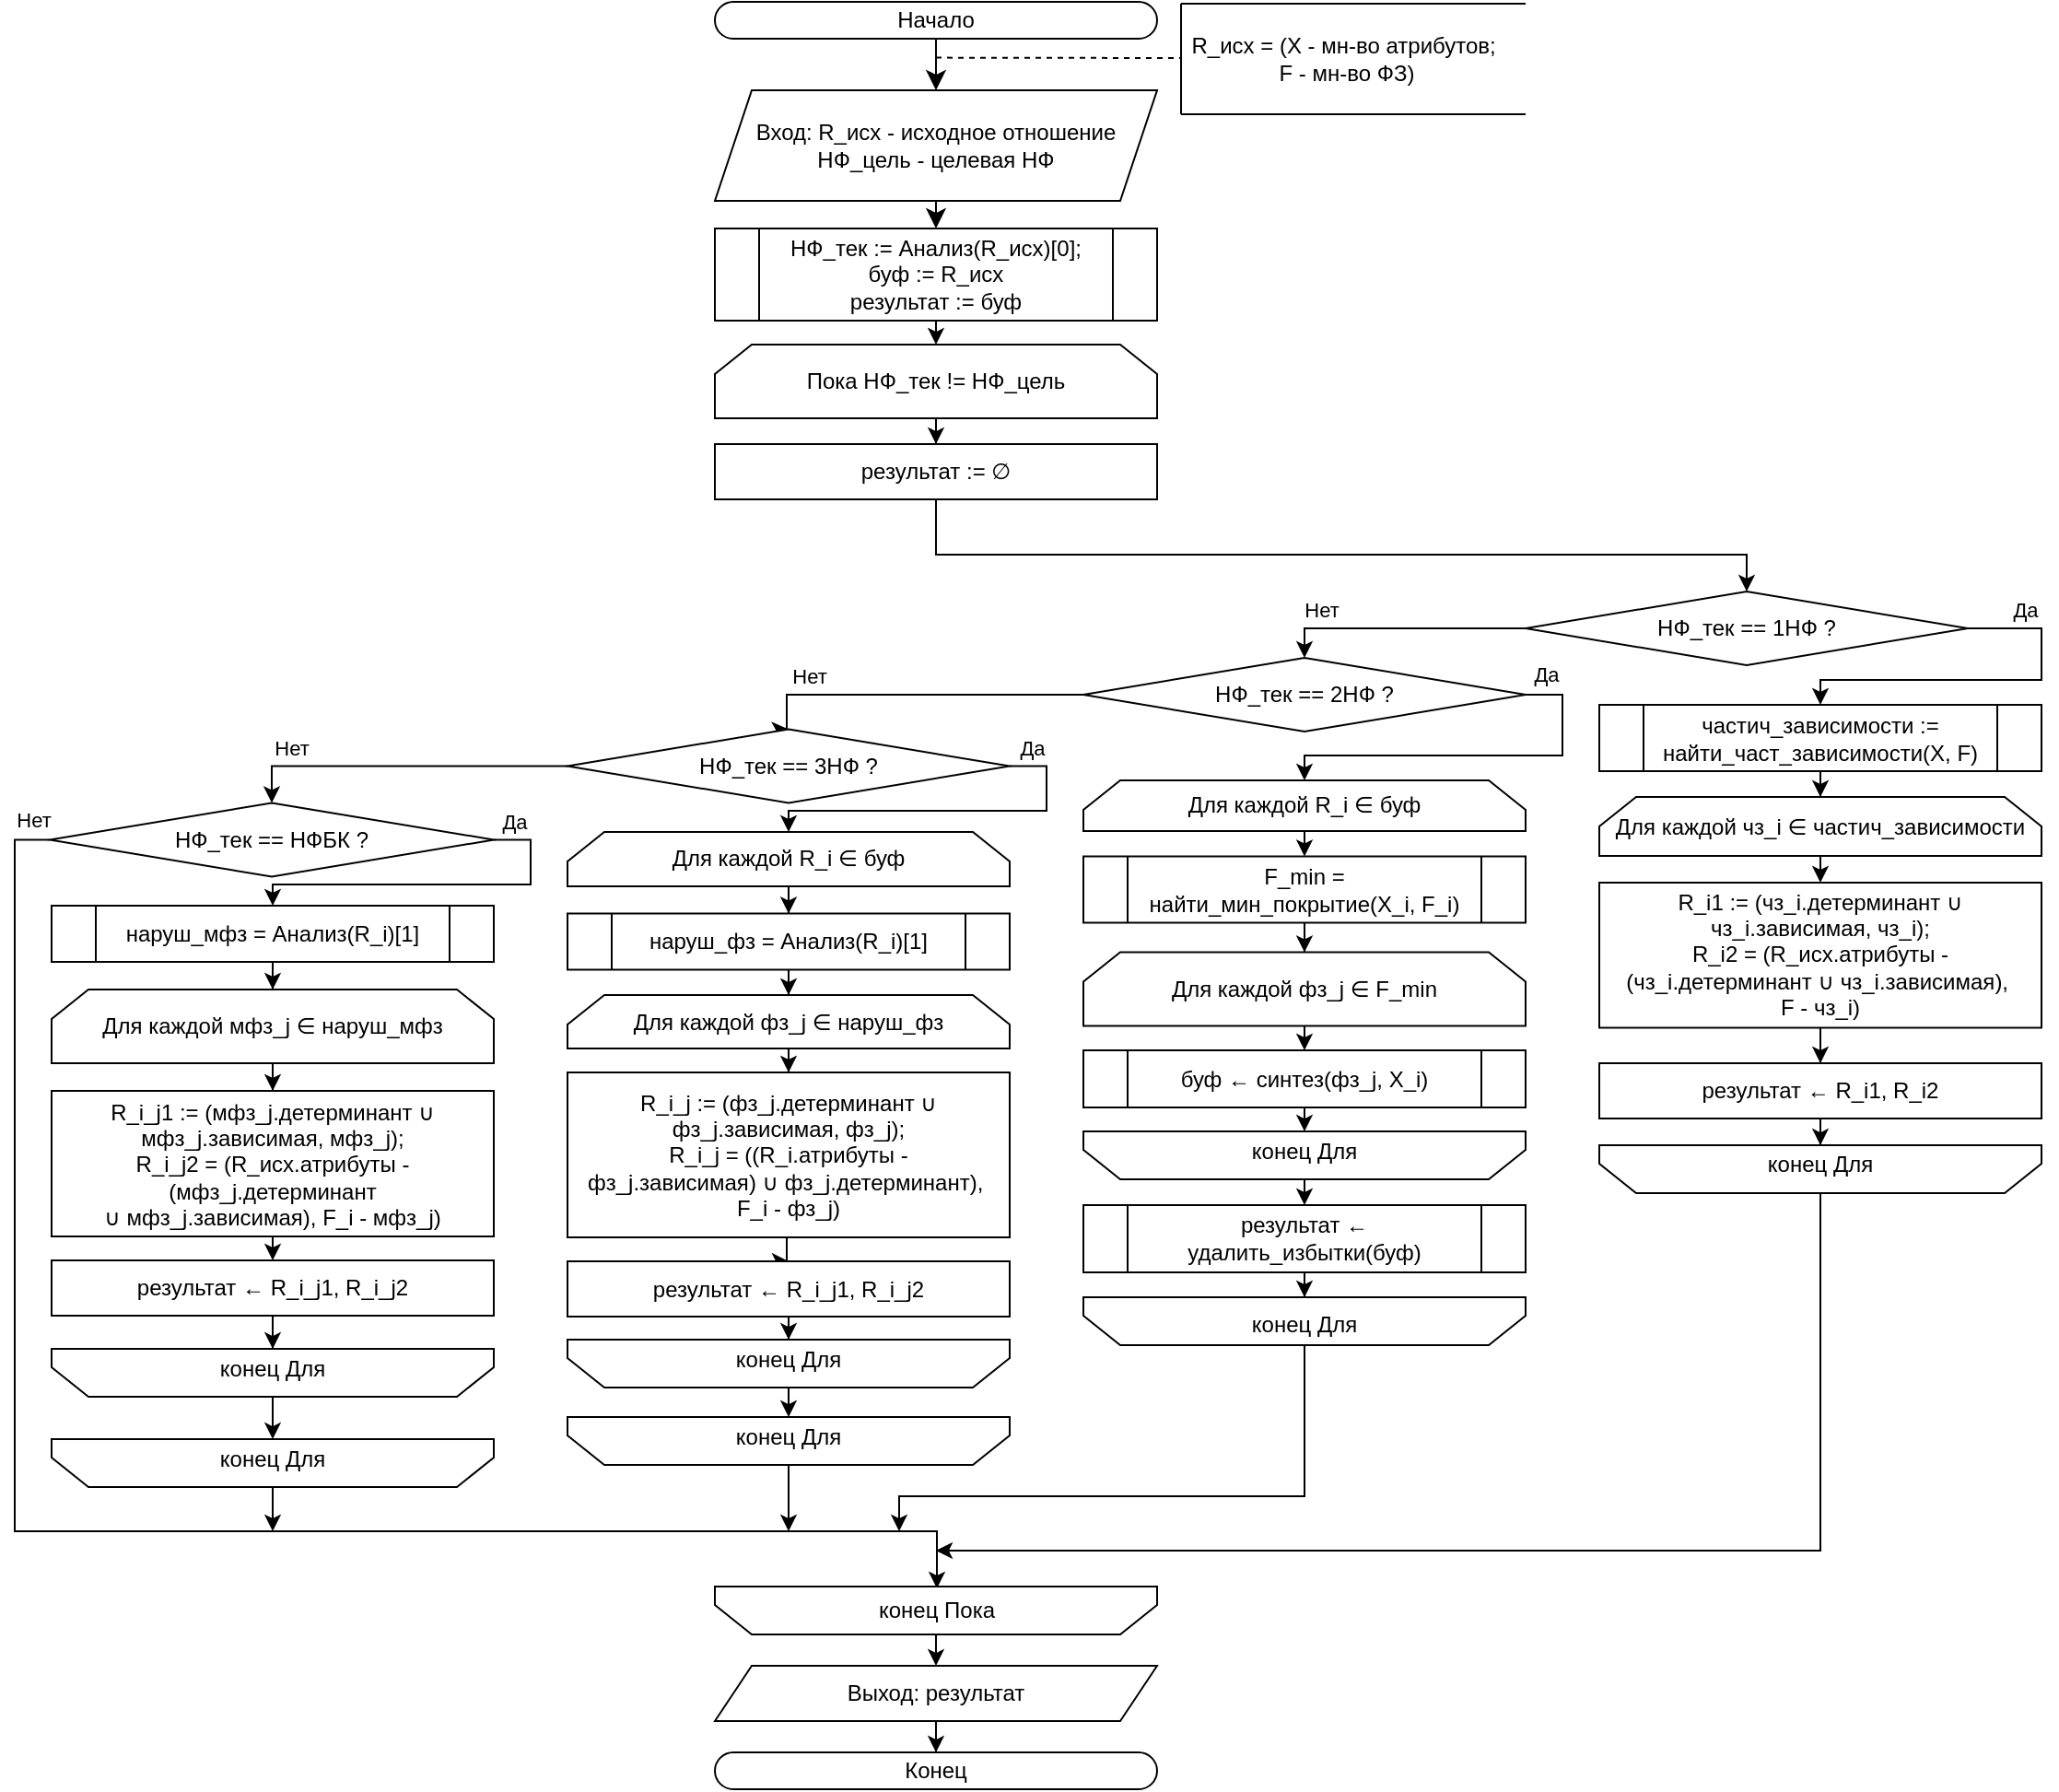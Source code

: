 <mxfile version="27.1.6">
  <diagram name="Страница — 1" id="xGXVruVzidGwG-XF88SP">
    <mxGraphModel dx="1749" dy="1334" grid="1" gridSize="10" guides="1" tooltips="1" connect="1" arrows="1" fold="1" page="1" pageScale="1" pageWidth="827" pageHeight="1169" math="0" shadow="0">
      <root>
        <mxCell id="0" />
        <mxCell id="1" parent="0" />
        <mxCell id="CfZTuR_H0uaaWWNGpMhc-40" style="edgeStyle=none;curved=1;rounded=0;orthogonalLoop=1;jettySize=auto;html=1;entryX=0.5;entryY=0;entryDx=0;entryDy=0;fontSize=12;startSize=8;endSize=8;exitX=0.5;exitY=1;exitDx=0;exitDy=0;" parent="1" source="i2k0hZBqYYZEicYqrPWJ-2" target="CfZTuR_H0uaaWWNGpMhc-43" edge="1">
          <mxGeometry relative="1" as="geometry">
            <mxPoint x="-70" y="436" as="sourcePoint" />
          </mxGeometry>
        </mxCell>
        <mxCell id="CfZTuR_H0uaaWWNGpMhc-42" style="edgeStyle=none;curved=1;rounded=0;orthogonalLoop=1;jettySize=auto;html=1;entryX=0.5;entryY=0;entryDx=0;entryDy=0;fontSize=12;startSize=8;endSize=8;" parent="1" source="CfZTuR_H0uaaWWNGpMhc-43" target="CfZTuR_H0uaaWWNGpMhc-162" edge="1">
          <mxGeometry relative="1" as="geometry">
            <mxPoint x="-70" y="523" as="targetPoint" />
          </mxGeometry>
        </mxCell>
        <mxCell id="CfZTuR_H0uaaWWNGpMhc-43" value="Вход: R_исх - исходное отношение&lt;div&gt;НФ_цель - целевая НФ&lt;/div&gt;" style="shape=parallelogram;perimeter=parallelogramPerimeter;whiteSpace=wrap;html=1;fixedSize=1;" parent="1" vertex="1">
          <mxGeometry x="-200" y="448" width="240" height="60" as="geometry" />
        </mxCell>
        <mxCell id="CfZTuR_H0uaaWWNGpMhc-106" style="edgeStyle=orthogonalEdgeStyle;rounded=0;orthogonalLoop=1;jettySize=auto;html=1;entryX=0.5;entryY=0;entryDx=0;entryDy=0;exitX=0.5;exitY=1;exitDx=0;exitDy=0;" parent="1" source="CfZTuR_H0uaaWWNGpMhc-162" target="CfZTuR_H0uaaWWNGpMhc-105" edge="1">
          <mxGeometry relative="1" as="geometry">
            <mxPoint x="-69.952" y="574.0" as="sourcePoint" />
          </mxGeometry>
        </mxCell>
        <mxCell id="CfZTuR_H0uaaWWNGpMhc-94" style="edgeStyle=orthogonalEdgeStyle;rounded=0;orthogonalLoop=1;jettySize=auto;html=1;entryX=0.5;entryY=0;entryDx=0;entryDy=0;exitX=0.5;exitY=1;exitDx=0;exitDy=0;" parent="1" source="CfZTuR_H0uaaWWNGpMhc-167" target="CfZTuR_H0uaaWWNGpMhc-93" edge="1">
          <mxGeometry relative="1" as="geometry">
            <mxPoint x="-80" y="760" as="sourcePoint" />
            <Array as="points">
              <mxPoint x="-80" y="700" />
              <mxPoint x="360" y="700" />
            </Array>
          </mxGeometry>
        </mxCell>
        <mxCell id="CfZTuR_H0uaaWWNGpMhc-81" value="" style="endArrow=none;dashed=1;html=1;rounded=0;entryX=0;entryY=0.5;entryDx=0;entryDy=0;" parent="1" edge="1" target="CfZTuR_H0uaaWWNGpMhc-90">
          <mxGeometry width="50" height="50" relative="1" as="geometry">
            <mxPoint x="-80" y="430.3" as="sourcePoint" />
            <mxPoint x="-20" y="430" as="targetPoint" />
          </mxGeometry>
        </mxCell>
        <mxCell id="CfZTuR_H0uaaWWNGpMhc-215" style="edgeStyle=orthogonalEdgeStyle;rounded=0;orthogonalLoop=1;jettySize=auto;html=1;entryX=0.5;entryY=0;entryDx=0;entryDy=0;" parent="1" source="CfZTuR_H0uaaWWNGpMhc-91" target="i2k0hZBqYYZEicYqrPWJ-6" edge="1">
          <mxGeometry relative="1" as="geometry">
            <mxPoint x="-80" y="1370" as="targetPoint" />
          </mxGeometry>
        </mxCell>
        <mxCell id="CfZTuR_H0uaaWWNGpMhc-91" value="Выход: результат" style="shape=parallelogram;perimeter=parallelogramPerimeter;whiteSpace=wrap;html=1;fixedSize=1;" parent="1" vertex="1">
          <mxGeometry x="-200" y="1303" width="240" height="30" as="geometry" />
        </mxCell>
        <mxCell id="CfZTuR_H0uaaWWNGpMhc-95" style="edgeStyle=orthogonalEdgeStyle;rounded=0;orthogonalLoop=1;jettySize=auto;html=1;exitX=1;exitY=0.5;exitDx=0;exitDy=0;entryX=0.5;entryY=0;entryDx=0;entryDy=0;" parent="1" source="CfZTuR_H0uaaWWNGpMhc-93" target="CfZTuR_H0uaaWWNGpMhc-96" edge="1">
          <mxGeometry relative="1" as="geometry">
            <mxPoint x="389" y="798" as="targetPoint" />
            <Array as="points">
              <mxPoint x="520" y="740" />
              <mxPoint x="520" y="768" />
              <mxPoint x="400" y="768" />
            </Array>
          </mxGeometry>
        </mxCell>
        <mxCell id="CfZTuR_H0uaaWWNGpMhc-97" style="edgeStyle=orthogonalEdgeStyle;rounded=0;orthogonalLoop=1;jettySize=auto;html=1;entryX=0.5;entryY=0;entryDx=0;entryDy=0;" parent="1" source="CfZTuR_H0uaaWWNGpMhc-93" target="CfZTuR_H0uaaWWNGpMhc-107" edge="1">
          <mxGeometry relative="1" as="geometry">
            <mxPoint x="214" y="838" as="targetPoint" />
            <Array as="points">
              <mxPoint x="120" y="740" />
            </Array>
          </mxGeometry>
        </mxCell>
        <mxCell id="CfZTuR_H0uaaWWNGpMhc-93" value="НФ_тек == 1НФ ?" style="rhombus;whiteSpace=wrap;html=1;" parent="1" vertex="1">
          <mxGeometry x="240" y="720" width="240" height="40" as="geometry" />
        </mxCell>
        <mxCell id="CfZTuR_H0uaaWWNGpMhc-100" style="edgeStyle=orthogonalEdgeStyle;rounded=0;orthogonalLoop=1;jettySize=auto;html=1;entryX=0.5;entryY=0;entryDx=0;entryDy=0;" parent="1" source="CfZTuR_H0uaaWWNGpMhc-96" target="CfZTuR_H0uaaWWNGpMhc-99" edge="1">
          <mxGeometry relative="1" as="geometry" />
        </mxCell>
        <mxCell id="CfZTuR_H0uaaWWNGpMhc-96" value="частич_зависимости := найти_част_зависимости(X, F)" style="shape=process;whiteSpace=wrap;html=1;backgroundOutline=1;" parent="1" vertex="1">
          <mxGeometry x="280" y="781.5" width="240" height="36" as="geometry" />
        </mxCell>
        <mxCell id="CfZTuR_H0uaaWWNGpMhc-102" style="edgeStyle=orthogonalEdgeStyle;rounded=0;orthogonalLoop=1;jettySize=auto;html=1;exitX=0.5;exitY=1;exitDx=0;exitDy=0;entryX=0.5;entryY=0;entryDx=0;entryDy=0;" parent="1" source="CfZTuR_H0uaaWWNGpMhc-99" target="CfZTuR_H0uaaWWNGpMhc-101" edge="1">
          <mxGeometry relative="1" as="geometry" />
        </mxCell>
        <mxCell id="CfZTuR_H0uaaWWNGpMhc-99" value="Для каждой чз_i ∈ частич_зависимости" style="shape=loopLimit;whiteSpace=wrap;html=1;" parent="1" vertex="1">
          <mxGeometry x="280" y="831.5" width="240" height="32" as="geometry" />
        </mxCell>
        <mxCell id="CfZTuR_H0uaaWWNGpMhc-104" style="edgeStyle=orthogonalEdgeStyle;rounded=0;orthogonalLoop=1;jettySize=auto;html=1;entryX=0.5;entryY=0;entryDx=0;entryDy=0;" parent="1" source="CfZTuR_H0uaaWWNGpMhc-101" target="CfZTuR_H0uaaWWNGpMhc-103" edge="1">
          <mxGeometry relative="1" as="geometry" />
        </mxCell>
        <mxCell id="CfZTuR_H0uaaWWNGpMhc-101" value="R_i1 := (чз_i.детерминант ∪ чз_i.зависимая, чз_i);&lt;div&gt;R_i2 = (R_исх.атрибуты - (чз_i&lt;span style=&quot;background-color: transparent; color: light-dark(rgb(0, 0, 0), rgb(255, 255, 255));&quot;&gt;.детерминант ∪&amp;nbsp;&lt;/span&gt;чз_i&lt;span style=&quot;background-color: transparent; color: light-dark(rgb(0, 0, 0), rgb(255, 255, 255));&quot;&gt;.зависимая&lt;/span&gt;&lt;span style=&quot;background-color: transparent; color: light-dark(rgb(0, 0, 0), rgb(255, 255, 255));&quot;&gt;),&amp;nbsp;&lt;/span&gt;&lt;/div&gt;&lt;div&gt;&lt;span style=&quot;background-color: transparent; color: light-dark(rgb(0, 0, 0), rgb(255, 255, 255));&quot;&gt;F -&amp;nbsp;&lt;/span&gt;чз_i&lt;span style=&quot;background-color: transparent; color: light-dark(rgb(0, 0, 0), rgb(255, 255, 255));&quot;&gt;)&lt;/span&gt;&lt;/div&gt;" style="rounded=0;whiteSpace=wrap;html=1;" parent="1" vertex="1">
          <mxGeometry x="280" y="878" width="240" height="78.75" as="geometry" />
        </mxCell>
        <mxCell id="CfZTuR_H0uaaWWNGpMhc-115" style="edgeStyle=orthogonalEdgeStyle;rounded=0;orthogonalLoop=1;jettySize=auto;html=1;entryX=0.5;entryY=0;entryDx=0;entryDy=0;" parent="1" source="CfZTuR_H0uaaWWNGpMhc-103" target="CfZTuR_H0uaaWWNGpMhc-133" edge="1">
          <mxGeometry relative="1" as="geometry">
            <mxPoint x="389.0" y="1016.0" as="targetPoint" />
          </mxGeometry>
        </mxCell>
        <mxCell id="CfZTuR_H0uaaWWNGpMhc-103" value="&lt;div&gt;результат&amp;nbsp;&lt;span style=&quot;background-color: transparent; color: light-dark(rgb(0, 0, 0), rgb(255, 255, 255));&quot;&gt;← R_i1, R_i2&lt;/span&gt;&lt;/div&gt;" style="rounded=0;whiteSpace=wrap;html=1;" parent="1" vertex="1">
          <mxGeometry x="280" y="976" width="240" height="30" as="geometry" />
        </mxCell>
        <mxCell id="CfZTuR_H0uaaWWNGpMhc-168" style="edgeStyle=orthogonalEdgeStyle;rounded=0;orthogonalLoop=1;jettySize=auto;html=1;entryX=0.5;entryY=0;entryDx=0;entryDy=0;" parent="1" source="CfZTuR_H0uaaWWNGpMhc-105" target="CfZTuR_H0uaaWWNGpMhc-167" edge="1">
          <mxGeometry relative="1" as="geometry" />
        </mxCell>
        <mxCell id="CfZTuR_H0uaaWWNGpMhc-105" value="Пока НФ_тек != НФ_цель" style="shape=loopLimit;whiteSpace=wrap;html=1;" parent="1" vertex="1">
          <mxGeometry x="-200" y="586" width="240" height="40" as="geometry" />
        </mxCell>
        <mxCell id="CfZTuR_H0uaaWWNGpMhc-138" style="edgeStyle=orthogonalEdgeStyle;rounded=0;orthogonalLoop=1;jettySize=auto;html=1;entryX=0.5;entryY=0;entryDx=0;entryDy=0;exitX=1;exitY=0.5;exitDx=0;exitDy=0;" parent="1" source="CfZTuR_H0uaaWWNGpMhc-107" target="CfZTuR_H0uaaWWNGpMhc-109" edge="1">
          <mxGeometry relative="1" as="geometry">
            <Array as="points">
              <mxPoint x="260" y="776" />
              <mxPoint x="260" y="809" />
              <mxPoint x="120" y="809" />
            </Array>
          </mxGeometry>
        </mxCell>
        <mxCell id="CfZTuR_H0uaaWWNGpMhc-139" style="edgeStyle=orthogonalEdgeStyle;rounded=0;orthogonalLoop=1;jettySize=auto;html=1;exitX=0;exitY=0.5;exitDx=0;exitDy=0;entryX=0.5;entryY=0;entryDx=0;entryDy=0;" parent="1" source="CfZTuR_H0uaaWWNGpMhc-107" target="CfZTuR_H0uaaWWNGpMhc-140" edge="1">
          <mxGeometry relative="1" as="geometry">
            <mxPoint x="-164" y="776.0" as="targetPoint" />
            <mxPoint x="-29" y="776.0" as="sourcePoint" />
            <Array as="points">
              <mxPoint x="-161" y="776" />
            </Array>
          </mxGeometry>
        </mxCell>
        <mxCell id="CfZTuR_H0uaaWWNGpMhc-220" value="Нет" style="edgeLabel;html=1;align=center;verticalAlign=middle;resizable=0;points=[];" parent="CfZTuR_H0uaaWWNGpMhc-139" vertex="1" connectable="0">
          <mxGeometry x="0.035" y="-3" relative="1" as="geometry">
            <mxPoint x="-56" y="-7" as="offset" />
          </mxGeometry>
        </mxCell>
        <mxCell id="CfZTuR_H0uaaWWNGpMhc-107" value="НФ_тек == 2НФ ?" style="rhombus;whiteSpace=wrap;html=1;" parent="1" vertex="1">
          <mxGeometry y="756" width="240" height="40" as="geometry" />
        </mxCell>
        <mxCell id="CfZTuR_H0uaaWWNGpMhc-118" style="edgeStyle=orthogonalEdgeStyle;rounded=0;orthogonalLoop=1;jettySize=auto;html=1;entryX=0.5;entryY=0;entryDx=0;entryDy=0;" parent="1" source="CfZTuR_H0uaaWWNGpMhc-108" target="CfZTuR_H0uaaWWNGpMhc-117" edge="1">
          <mxGeometry relative="1" as="geometry" />
        </mxCell>
        <mxCell id="CfZTuR_H0uaaWWNGpMhc-108" value="F_min = найти_мин_покрытие(X_i, F_i)" style="shape=process;whiteSpace=wrap;html=1;backgroundOutline=1;" parent="1" vertex="1">
          <mxGeometry y="863.75" width="240" height="36" as="geometry" />
        </mxCell>
        <mxCell id="CfZTuR_H0uaaWWNGpMhc-116" style="edgeStyle=orthogonalEdgeStyle;rounded=0;orthogonalLoop=1;jettySize=auto;html=1;entryX=0.5;entryY=0;entryDx=0;entryDy=0;exitX=0.5;exitY=1;exitDx=0;exitDy=0;" parent="1" source="CfZTuR_H0uaaWWNGpMhc-109" target="CfZTuR_H0uaaWWNGpMhc-108" edge="1">
          <mxGeometry relative="1" as="geometry">
            <mxPoint x="119.89" y="850" as="sourcePoint" />
            <mxPoint x="119.89" y="867.75" as="targetPoint" />
          </mxGeometry>
        </mxCell>
        <mxCell id="CfZTuR_H0uaaWWNGpMhc-109" value="Для каждой R_i ∈ буф" style="shape=loopLimit;whiteSpace=wrap;html=1;" parent="1" vertex="1">
          <mxGeometry y="822.5" width="240" height="27.5" as="geometry" />
        </mxCell>
        <mxCell id="CfZTuR_H0uaaWWNGpMhc-121" style="edgeStyle=orthogonalEdgeStyle;rounded=0;orthogonalLoop=1;jettySize=auto;html=1;entryX=0.5;entryY=0;entryDx=0;entryDy=0;exitX=0.5;exitY=1;exitDx=0;exitDy=0;" parent="1" source="CfZTuR_H0uaaWWNGpMhc-117" target="CfZTuR_H0uaaWWNGpMhc-120" edge="1">
          <mxGeometry relative="1" as="geometry">
            <mxPoint x="120" y="960" as="sourcePoint" />
          </mxGeometry>
        </mxCell>
        <mxCell id="CfZTuR_H0uaaWWNGpMhc-117" value="Для каждой фз_j ∈ F_min" style="shape=loopLimit;whiteSpace=wrap;html=1;" parent="1" vertex="1">
          <mxGeometry y="915.75" width="240" height="40" as="geometry" />
        </mxCell>
        <mxCell id="CfZTuR_H0uaaWWNGpMhc-127" style="edgeStyle=orthogonalEdgeStyle;rounded=0;orthogonalLoop=1;jettySize=auto;html=1;entryX=0.5;entryY=0;entryDx=0;entryDy=0;exitX=0.5;exitY=1;exitDx=0;exitDy=0;" parent="1" source="CfZTuR_H0uaaWWNGpMhc-120" target="CfZTuR_H0uaaWWNGpMhc-125" edge="1">
          <mxGeometry relative="1" as="geometry" />
        </mxCell>
        <mxCell id="CfZTuR_H0uaaWWNGpMhc-120" value="буф ← синтез(фз_j, X_i)" style="shape=process;whiteSpace=wrap;html=1;backgroundOutline=1;" parent="1" vertex="1">
          <mxGeometry y="969" width="240" height="31" as="geometry" />
        </mxCell>
        <mxCell id="CfZTuR_H0uaaWWNGpMhc-123" value="" style="group" parent="1" vertex="1" connectable="0">
          <mxGeometry y="1013" width="240" height="26" as="geometry" />
        </mxCell>
        <mxCell id="CfZTuR_H0uaaWWNGpMhc-124" value="" style="shape=loopLimit;whiteSpace=wrap;html=1;rotation=-180;" parent="CfZTuR_H0uaaWWNGpMhc-123" vertex="1">
          <mxGeometry width="240.0" height="26" as="geometry" />
        </mxCell>
        <mxCell id="CfZTuR_H0uaaWWNGpMhc-125" value="&lt;font style=&quot;font-size: 12px;&quot;&gt;конец Для&lt;/font&gt;" style="text;strokeColor=none;fillColor=none;html=1;align=center;verticalAlign=middle;whiteSpace=wrap;rounded=0;fontSize=16;" parent="CfZTuR_H0uaaWWNGpMhc-123" vertex="1">
          <mxGeometry x="36.774" y="0.003" width="166.452" height="17.333" as="geometry" />
        </mxCell>
        <mxCell id="CfZTuR_H0uaaWWNGpMhc-137" style="edgeStyle=orthogonalEdgeStyle;rounded=0;orthogonalLoop=1;jettySize=auto;html=1;entryX=0.5;entryY=1;entryDx=0;entryDy=0;" parent="1" source="CfZTuR_H0uaaWWNGpMhc-128" target="CfZTuR_H0uaaWWNGpMhc-135" edge="1">
          <mxGeometry relative="1" as="geometry" />
        </mxCell>
        <mxCell id="CfZTuR_H0uaaWWNGpMhc-128" value="результат ← удалить_избытки(буф)" style="shape=process;whiteSpace=wrap;html=1;backgroundOutline=1;" parent="1" vertex="1">
          <mxGeometry y="1053" width="240" height="36.5" as="geometry" />
        </mxCell>
        <mxCell id="CfZTuR_H0uaaWWNGpMhc-130" style="edgeStyle=orthogonalEdgeStyle;rounded=0;orthogonalLoop=1;jettySize=auto;html=1;entryX=0.5;entryY=0;entryDx=0;entryDy=0;exitX=0.5;exitY=0;exitDx=0;exitDy=0;" parent="1" source="CfZTuR_H0uaaWWNGpMhc-124" target="CfZTuR_H0uaaWWNGpMhc-128" edge="1">
          <mxGeometry relative="1" as="geometry">
            <mxPoint x="120" y="1040" as="sourcePoint" />
          </mxGeometry>
        </mxCell>
        <mxCell id="CfZTuR_H0uaaWWNGpMhc-131" value="" style="group" parent="1" vertex="1" connectable="0">
          <mxGeometry x="280" y="1020.5" width="240" height="26" as="geometry" />
        </mxCell>
        <mxCell id="CfZTuR_H0uaaWWNGpMhc-214" style="edgeStyle=orthogonalEdgeStyle;rounded=0;orthogonalLoop=1;jettySize=auto;html=1;" parent="CfZTuR_H0uaaWWNGpMhc-131" source="CfZTuR_H0uaaWWNGpMhc-132" edge="1">
          <mxGeometry relative="1" as="geometry">
            <mxPoint x="-360" y="219.5" as="targetPoint" />
            <Array as="points">
              <mxPoint x="120" y="220" />
              <mxPoint x="-360" y="220" />
            </Array>
          </mxGeometry>
        </mxCell>
        <mxCell id="CfZTuR_H0uaaWWNGpMhc-132" value="" style="shape=loopLimit;whiteSpace=wrap;html=1;rotation=-180;" parent="CfZTuR_H0uaaWWNGpMhc-131" vertex="1">
          <mxGeometry width="240.0" height="26" as="geometry" />
        </mxCell>
        <mxCell id="CfZTuR_H0uaaWWNGpMhc-133" value="&lt;font style=&quot;font-size: 12px;&quot;&gt;конец Для&lt;/font&gt;" style="text;strokeColor=none;fillColor=none;html=1;align=center;verticalAlign=middle;whiteSpace=wrap;rounded=0;fontSize=16;" parent="CfZTuR_H0uaaWWNGpMhc-131" vertex="1">
          <mxGeometry x="36.774" y="0.003" width="166.452" height="17.333" as="geometry" />
        </mxCell>
        <mxCell id="CfZTuR_H0uaaWWNGpMhc-134" value="" style="group" parent="1" vertex="1" connectable="0">
          <mxGeometry y="1103" width="240" height="26" as="geometry" />
        </mxCell>
        <mxCell id="CfZTuR_H0uaaWWNGpMhc-213" style="edgeStyle=orthogonalEdgeStyle;rounded=0;orthogonalLoop=1;jettySize=auto;html=1;exitX=0.5;exitY=0;exitDx=0;exitDy=0;" parent="CfZTuR_H0uaaWWNGpMhc-134" source="CfZTuR_H0uaaWWNGpMhc-135" edge="1">
          <mxGeometry relative="1" as="geometry">
            <mxPoint x="-100" y="127" as="targetPoint" />
            <Array as="points">
              <mxPoint x="120" y="108" />
              <mxPoint x="-100" y="108" />
            </Array>
          </mxGeometry>
        </mxCell>
        <mxCell id="CfZTuR_H0uaaWWNGpMhc-135" value="" style="shape=loopLimit;whiteSpace=wrap;html=1;rotation=-180;" parent="CfZTuR_H0uaaWWNGpMhc-134" vertex="1">
          <mxGeometry width="240.0" height="26" as="geometry" />
        </mxCell>
        <mxCell id="CfZTuR_H0uaaWWNGpMhc-136" value="&lt;font style=&quot;font-size: 12px;&quot;&gt;конец Для&lt;/font&gt;" style="text;strokeColor=none;fillColor=none;html=1;align=center;verticalAlign=middle;whiteSpace=wrap;rounded=0;fontSize=16;" parent="CfZTuR_H0uaaWWNGpMhc-134" vertex="1">
          <mxGeometry x="36.774" y="4.333" width="166.452" height="17.333" as="geometry" />
        </mxCell>
        <mxCell id="CfZTuR_H0uaaWWNGpMhc-142" style="edgeStyle=orthogonalEdgeStyle;rounded=0;orthogonalLoop=1;jettySize=auto;html=1;entryX=0.5;entryY=0;entryDx=0;entryDy=0;exitX=1;exitY=0.5;exitDx=0;exitDy=0;" parent="1" source="CfZTuR_H0uaaWWNGpMhc-140" target="CfZTuR_H0uaaWWNGpMhc-141" edge="1">
          <mxGeometry relative="1" as="geometry">
            <Array as="points">
              <mxPoint x="-20" y="815" />
              <mxPoint x="-20" y="839" />
              <mxPoint x="-160" y="839" />
            </Array>
          </mxGeometry>
        </mxCell>
        <mxCell id="CfZTuR_H0uaaWWNGpMhc-194" style="edgeStyle=orthogonalEdgeStyle;rounded=0;orthogonalLoop=1;jettySize=auto;html=1;entryX=0.5;entryY=0;entryDx=0;entryDy=0;" parent="1" source="CfZTuR_H0uaaWWNGpMhc-140" target="CfZTuR_H0uaaWWNGpMhc-178" edge="1">
          <mxGeometry relative="1" as="geometry" />
        </mxCell>
        <mxCell id="CfZTuR_H0uaaWWNGpMhc-140" value="НФ_тек == 3НФ ?" style="rhombus;whiteSpace=wrap;html=1;" parent="1" vertex="1">
          <mxGeometry x="-280" y="794.75" width="240" height="40" as="geometry" />
        </mxCell>
        <mxCell id="CfZTuR_H0uaaWWNGpMhc-144" style="edgeStyle=orthogonalEdgeStyle;rounded=0;orthogonalLoop=1;jettySize=auto;html=1;entryX=0.5;entryY=0;entryDx=0;entryDy=0;" parent="1" source="CfZTuR_H0uaaWWNGpMhc-141" target="CfZTuR_H0uaaWWNGpMhc-143" edge="1">
          <mxGeometry relative="1" as="geometry" />
        </mxCell>
        <mxCell id="CfZTuR_H0uaaWWNGpMhc-141" value="Для каждой R_i ∈ буф" style="shape=loopLimit;whiteSpace=wrap;html=1;" parent="1" vertex="1">
          <mxGeometry x="-280" y="850.5" width="240" height="29.5" as="geometry" />
        </mxCell>
        <mxCell id="CfZTuR_H0uaaWWNGpMhc-158" style="edgeStyle=orthogonalEdgeStyle;rounded=0;orthogonalLoop=1;jettySize=auto;html=1;entryX=0.5;entryY=0;entryDx=0;entryDy=0;" parent="1" source="CfZTuR_H0uaaWWNGpMhc-143" target="CfZTuR_H0uaaWWNGpMhc-146" edge="1">
          <mxGeometry relative="1" as="geometry" />
        </mxCell>
        <mxCell id="CfZTuR_H0uaaWWNGpMhc-143" value="наруш_фз = Анализ(R_i)[1]" style="shape=process;whiteSpace=wrap;html=1;backgroundOutline=1;" parent="1" vertex="1">
          <mxGeometry x="-280" y="894.75" width="240" height="30.5" as="geometry" />
        </mxCell>
        <mxCell id="CfZTuR_H0uaaWWNGpMhc-161" style="edgeStyle=orthogonalEdgeStyle;rounded=0;orthogonalLoop=1;jettySize=auto;html=1;entryX=0.5;entryY=0;entryDx=0;entryDy=0;" parent="1" source="CfZTuR_H0uaaWWNGpMhc-146" target="CfZTuR_H0uaaWWNGpMhc-160" edge="1">
          <mxGeometry relative="1" as="geometry" />
        </mxCell>
        <mxCell id="CfZTuR_H0uaaWWNGpMhc-146" value="Для каждой фз_j ∈ наруш_фз" style="shape=loopLimit;whiteSpace=wrap;html=1;" parent="1" vertex="1">
          <mxGeometry x="-280" y="939" width="240" height="29" as="geometry" />
        </mxCell>
        <mxCell id="CfZTuR_H0uaaWWNGpMhc-166" style="edgeStyle=orthogonalEdgeStyle;rounded=0;orthogonalLoop=1;jettySize=auto;html=1;entryX=0.5;entryY=0;entryDx=0;entryDy=0;" parent="1" source="CfZTuR_H0uaaWWNGpMhc-160" target="CfZTuR_H0uaaWWNGpMhc-163" edge="1">
          <mxGeometry relative="1" as="geometry">
            <Array as="points">
              <mxPoint x="-161" y="1075" />
              <mxPoint x="-161" y="1075" />
            </Array>
          </mxGeometry>
        </mxCell>
        <mxCell id="CfZTuR_H0uaaWWNGpMhc-160" value="R_i_j := (фз_j.детерминант ∪ фз_j.зависимая, фз_j);&lt;div&gt;R_i_j = ((R_i.атрибуты - фз_j&lt;span style=&quot;background-color: transparent; color: light-dark(rgb(0, 0, 0), rgb(255, 255, 255));&quot;&gt;.зависимая&lt;/span&gt;&lt;span style=&quot;background-color: transparent; color: light-dark(rgb(0, 0, 0), rgb(255, 255, 255));&quot;&gt;)&amp;nbsp;&lt;/span&gt;&lt;span style=&quot;background-color: transparent; color: light-dark(rgb(0, 0, 0), rgb(255, 255, 255));&quot;&gt;∪&amp;nbsp;&lt;/span&gt;фз_j&lt;span style=&quot;background-color: transparent; color: light-dark(rgb(0, 0, 0), rgb(255, 255, 255));&quot;&gt;.детерминант&lt;/span&gt;&lt;span style=&quot;background-color: transparent; color: light-dark(rgb(0, 0, 0), rgb(255, 255, 255));&quot;&gt;),&amp;nbsp;&lt;/span&gt;&lt;/div&gt;&lt;div&gt;&lt;span style=&quot;background-color: transparent; color: light-dark(rgb(0, 0, 0), rgb(255, 255, 255));&quot;&gt;F_i -&amp;nbsp;&lt;/span&gt;фз_j&lt;span style=&quot;background-color: transparent; color: light-dark(rgb(0, 0, 0), rgb(255, 255, 255));&quot;&gt;)&lt;/span&gt;&lt;/div&gt;" style="rounded=0;whiteSpace=wrap;html=1;" parent="1" vertex="1">
          <mxGeometry x="-280" y="981" width="240" height="89.5" as="geometry" />
        </mxCell>
        <mxCell id="CfZTuR_H0uaaWWNGpMhc-162" value="НФ_тек := Анализ(R_исх)[0];&lt;div&gt;буф := R_исх&lt;/div&gt;&lt;div&gt;результат := буф&lt;/div&gt;" style="shape=process;whiteSpace=wrap;html=1;backgroundOutline=1;" parent="1" vertex="1">
          <mxGeometry x="-200" y="523" width="240" height="50" as="geometry" />
        </mxCell>
        <mxCell id="CfZTuR_H0uaaWWNGpMhc-172" style="edgeStyle=orthogonalEdgeStyle;rounded=0;orthogonalLoop=1;jettySize=auto;html=1;entryX=0.5;entryY=0;entryDx=0;entryDy=0;" parent="1" source="CfZTuR_H0uaaWWNGpMhc-163" target="CfZTuR_H0uaaWWNGpMhc-171" edge="1">
          <mxGeometry relative="1" as="geometry" />
        </mxCell>
        <mxCell id="CfZTuR_H0uaaWWNGpMhc-163" value="&lt;div&gt;результат&amp;nbsp;&lt;span style=&quot;background-color: transparent; color: light-dark(rgb(0, 0, 0), rgb(255, 255, 255));&quot;&gt;← R_i_j1,&amp;nbsp;&lt;/span&gt;&lt;span style=&quot;background-color: transparent; color: light-dark(rgb(0, 0, 0), rgb(255, 255, 255));&quot;&gt;R_i_j2&lt;/span&gt;&lt;/div&gt;" style="rounded=0;whiteSpace=wrap;html=1;" parent="1" vertex="1">
          <mxGeometry x="-280" y="1083.5" width="240" height="30" as="geometry" />
        </mxCell>
        <mxCell id="CfZTuR_H0uaaWWNGpMhc-167" value="&lt;div&gt;результат :=&amp;nbsp;&lt;span style=&quot;background-color: transparent; color: light-dark(rgb(0, 0, 0), rgb(255, 255, 255));&quot;&gt;∅&lt;/span&gt;&lt;/div&gt;" style="rounded=0;whiteSpace=wrap;html=1;" parent="1" vertex="1">
          <mxGeometry x="-200" y="640" width="240" height="30" as="geometry" />
        </mxCell>
        <mxCell id="CfZTuR_H0uaaWWNGpMhc-169" value="" style="group" parent="1" vertex="1" connectable="0">
          <mxGeometry x="-280" y="1126" width="240" height="26" as="geometry" />
        </mxCell>
        <mxCell id="CfZTuR_H0uaaWWNGpMhc-170" value="" style="shape=loopLimit;whiteSpace=wrap;html=1;rotation=-180;" parent="CfZTuR_H0uaaWWNGpMhc-169" vertex="1">
          <mxGeometry width="240.0" height="26" as="geometry" />
        </mxCell>
        <mxCell id="CfZTuR_H0uaaWWNGpMhc-171" value="&lt;font style=&quot;font-size: 12px;&quot;&gt;конец Для&lt;/font&gt;" style="text;strokeColor=none;fillColor=none;html=1;align=center;verticalAlign=middle;whiteSpace=wrap;rounded=0;fontSize=16;" parent="CfZTuR_H0uaaWWNGpMhc-169" vertex="1">
          <mxGeometry x="36.774" y="0.003" width="166.452" height="17.333" as="geometry" />
        </mxCell>
        <mxCell id="CfZTuR_H0uaaWWNGpMhc-173" value="" style="group" parent="1" vertex="1" connectable="0">
          <mxGeometry x="-280" y="1168" width="240" height="26" as="geometry" />
        </mxCell>
        <mxCell id="CfZTuR_H0uaaWWNGpMhc-212" style="edgeStyle=orthogonalEdgeStyle;rounded=0;orthogonalLoop=1;jettySize=auto;html=1;" parent="CfZTuR_H0uaaWWNGpMhc-173" source="CfZTuR_H0uaaWWNGpMhc-174" edge="1">
          <mxGeometry relative="1" as="geometry">
            <mxPoint x="120" y="62" as="targetPoint" />
          </mxGeometry>
        </mxCell>
        <mxCell id="CfZTuR_H0uaaWWNGpMhc-174" value="" style="shape=loopLimit;whiteSpace=wrap;html=1;rotation=-180;" parent="CfZTuR_H0uaaWWNGpMhc-173" vertex="1">
          <mxGeometry width="240.0" height="26" as="geometry" />
        </mxCell>
        <mxCell id="CfZTuR_H0uaaWWNGpMhc-175" value="&lt;font style=&quot;font-size: 12px;&quot;&gt;конец Для&lt;/font&gt;" style="text;strokeColor=none;fillColor=none;html=1;align=center;verticalAlign=middle;whiteSpace=wrap;rounded=0;fontSize=16;" parent="CfZTuR_H0uaaWWNGpMhc-173" vertex="1">
          <mxGeometry x="36.774" y="0.003" width="166.452" height="17.333" as="geometry" />
        </mxCell>
        <mxCell id="CfZTuR_H0uaaWWNGpMhc-177" style="edgeStyle=orthogonalEdgeStyle;rounded=0;orthogonalLoop=1;jettySize=auto;html=1;entryX=0.5;entryY=0;entryDx=0;entryDy=0;exitX=0.5;exitY=0;exitDx=0;exitDy=0;" parent="1" source="CfZTuR_H0uaaWWNGpMhc-170" target="CfZTuR_H0uaaWWNGpMhc-175" edge="1">
          <mxGeometry relative="1" as="geometry">
            <mxPoint x="-161" y="1155" as="sourcePoint" />
          </mxGeometry>
        </mxCell>
        <mxCell id="CfZTuR_H0uaaWWNGpMhc-195" style="edgeStyle=orthogonalEdgeStyle;rounded=0;orthogonalLoop=1;jettySize=auto;html=1;entryX=0.5;entryY=0;entryDx=0;entryDy=0;exitX=1;exitY=0.5;exitDx=0;exitDy=0;" parent="1" source="CfZTuR_H0uaaWWNGpMhc-178" target="CfZTuR_H0uaaWWNGpMhc-180" edge="1">
          <mxGeometry relative="1" as="geometry">
            <Array as="points">
              <mxPoint x="-300" y="855" />
              <mxPoint x="-300" y="879" />
              <mxPoint x="-440" y="879" />
            </Array>
          </mxGeometry>
        </mxCell>
        <mxCell id="CfZTuR_H0uaaWWNGpMhc-216" value="Да" style="edgeLabel;html=1;align=center;verticalAlign=middle;resizable=0;points=[];" parent="CfZTuR_H0uaaWWNGpMhc-195" vertex="1" connectable="0">
          <mxGeometry x="-0.646" relative="1" as="geometry">
            <mxPoint x="-9" y="-25" as="offset" />
          </mxGeometry>
        </mxCell>
        <mxCell id="CfZTuR_H0uaaWWNGpMhc-209" style="edgeStyle=orthogonalEdgeStyle;rounded=0;orthogonalLoop=1;jettySize=auto;html=1;entryX=0.5;entryY=0;entryDx=0;entryDy=0;exitX=0;exitY=0.5;exitDx=0;exitDy=0;" parent="1" source="CfZTuR_H0uaaWWNGpMhc-178" target="CfZTuR_H0uaaWWNGpMhc-198" edge="1">
          <mxGeometry relative="1" as="geometry">
            <Array as="points">
              <mxPoint x="-580" y="855" />
              <mxPoint x="-580" y="1230" />
              <mxPoint x="-79" y="1230" />
            </Array>
          </mxGeometry>
        </mxCell>
        <mxCell id="CfZTuR_H0uaaWWNGpMhc-178" value="НФ_тек == НФБК ?" style="rhombus;whiteSpace=wrap;html=1;" parent="1" vertex="1">
          <mxGeometry x="-560.99" y="834.75" width="240.99" height="40" as="geometry" />
        </mxCell>
        <mxCell id="CfZTuR_H0uaaWWNGpMhc-179" style="edgeStyle=orthogonalEdgeStyle;rounded=0;orthogonalLoop=1;jettySize=auto;html=1;entryX=0.5;entryY=0;entryDx=0;entryDy=0;" parent="1" source="CfZTuR_H0uaaWWNGpMhc-180" target="CfZTuR_H0uaaWWNGpMhc-182" edge="1">
          <mxGeometry relative="1" as="geometry" />
        </mxCell>
        <mxCell id="CfZTuR_H0uaaWWNGpMhc-180" value="наруш_мфз = Анализ(R_i)[1]" style="shape=process;whiteSpace=wrap;html=1;backgroundOutline=1;" parent="1" vertex="1">
          <mxGeometry x="-560" y="890.5" width="240" height="30.5" as="geometry" />
        </mxCell>
        <mxCell id="CfZTuR_H0uaaWWNGpMhc-181" style="edgeStyle=orthogonalEdgeStyle;rounded=0;orthogonalLoop=1;jettySize=auto;html=1;entryX=0.5;entryY=0;entryDx=0;entryDy=0;" parent="1" source="CfZTuR_H0uaaWWNGpMhc-182" target="CfZTuR_H0uaaWWNGpMhc-184" edge="1">
          <mxGeometry relative="1" as="geometry" />
        </mxCell>
        <mxCell id="CfZTuR_H0uaaWWNGpMhc-182" value="Для каждой мфз_j ∈ наруш_мфз" style="shape=loopLimit;whiteSpace=wrap;html=1;" parent="1" vertex="1">
          <mxGeometry x="-560" y="936" width="240" height="40" as="geometry" />
        </mxCell>
        <mxCell id="CfZTuR_H0uaaWWNGpMhc-183" style="edgeStyle=orthogonalEdgeStyle;rounded=0;orthogonalLoop=1;jettySize=auto;html=1;entryX=0.5;entryY=0;entryDx=0;entryDy=0;" parent="1" source="CfZTuR_H0uaaWWNGpMhc-184" target="CfZTuR_H0uaaWWNGpMhc-186" edge="1">
          <mxGeometry relative="1" as="geometry">
            <Array as="points">
              <mxPoint x="-486" y="1060" />
              <mxPoint x="-486" y="1060" />
            </Array>
          </mxGeometry>
        </mxCell>
        <mxCell id="CfZTuR_H0uaaWWNGpMhc-184" value="R_i_j1 := (мфз_j.детерминант ∪ мфз_j.зависимая, мфз_j);&lt;div&gt;R_i_j2 = (R_исх.атрибуты - (мфз_j&lt;span style=&quot;background-color: transparent; color: light-dark(rgb(0, 0, 0), rgb(255, 255, 255));&quot;&gt;.детерминант ∪&amp;nbsp;&lt;/span&gt;мфз_j&lt;span style=&quot;background-color: transparent; color: light-dark(rgb(0, 0, 0), rgb(255, 255, 255));&quot;&gt;.зависимая&lt;/span&gt;&lt;span style=&quot;background-color: transparent; color: light-dark(rgb(0, 0, 0), rgb(255, 255, 255));&quot;&gt;),&amp;nbsp;&lt;/span&gt;&lt;span style=&quot;background-color: transparent; color: light-dark(rgb(0, 0, 0), rgb(255, 255, 255));&quot;&gt;F_i -&amp;nbsp;&lt;/span&gt;&lt;span style=&quot;background-color: transparent; color: light-dark(rgb(0, 0, 0), rgb(255, 255, 255));&quot;&gt;мфз_j&lt;/span&gt;&lt;span style=&quot;background-color: transparent; color: light-dark(rgb(0, 0, 0), rgb(255, 255, 255));&quot;&gt;)&lt;/span&gt;&lt;/div&gt;" style="rounded=0;whiteSpace=wrap;html=1;" parent="1" vertex="1">
          <mxGeometry x="-560" y="991" width="240" height="79" as="geometry" />
        </mxCell>
        <mxCell id="i2k0hZBqYYZEicYqrPWJ-5" style="edgeStyle=orthogonalEdgeStyle;rounded=0;orthogonalLoop=1;jettySize=auto;html=1;entryX=0.5;entryY=0;entryDx=0;entryDy=0;" edge="1" parent="1" source="CfZTuR_H0uaaWWNGpMhc-186" target="CfZTuR_H0uaaWWNGpMhc-189">
          <mxGeometry relative="1" as="geometry" />
        </mxCell>
        <mxCell id="CfZTuR_H0uaaWWNGpMhc-186" value="&lt;div&gt;результат&amp;nbsp;&lt;span style=&quot;background-color: transparent; color: light-dark(rgb(0, 0, 0), rgb(255, 255, 255));&quot;&gt;← R_i_j1,&amp;nbsp;&lt;/span&gt;&lt;span style=&quot;background-color: transparent; color: light-dark(rgb(0, 0, 0), rgb(255, 255, 255));&quot;&gt;R_i_j2&lt;/span&gt;&lt;/div&gt;" style="rounded=0;whiteSpace=wrap;html=1;" parent="1" vertex="1">
          <mxGeometry x="-560" y="1083" width="240" height="30" as="geometry" />
        </mxCell>
        <mxCell id="CfZTuR_H0uaaWWNGpMhc-190" value="" style="group" parent="1" vertex="1" connectable="0">
          <mxGeometry x="-560" y="1180" width="240" height="26" as="geometry" />
        </mxCell>
        <mxCell id="CfZTuR_H0uaaWWNGpMhc-191" value="" style="shape=loopLimit;whiteSpace=wrap;html=1;rotation=-180;" parent="CfZTuR_H0uaaWWNGpMhc-190" vertex="1">
          <mxGeometry width="240.0" height="26" as="geometry" />
        </mxCell>
        <mxCell id="CfZTuR_H0uaaWWNGpMhc-210" style="edgeStyle=orthogonalEdgeStyle;rounded=0;orthogonalLoop=1;jettySize=auto;html=1;exitX=0.5;exitY=0;exitDx=0;exitDy=0;" parent="CfZTuR_H0uaaWWNGpMhc-190" source="CfZTuR_H0uaaWWNGpMhc-191" edge="1">
          <mxGeometry relative="1" as="geometry">
            <mxPoint x="120" y="50" as="targetPoint" />
          </mxGeometry>
        </mxCell>
        <mxCell id="CfZTuR_H0uaaWWNGpMhc-192" value="&lt;font style=&quot;font-size: 12px;&quot;&gt;конец Для&lt;/font&gt;" style="text;strokeColor=none;fillColor=none;html=1;align=center;verticalAlign=middle;whiteSpace=wrap;rounded=0;fontSize=16;" parent="CfZTuR_H0uaaWWNGpMhc-190" vertex="1">
          <mxGeometry x="36.774" y="0.003" width="166.452" height="17.333" as="geometry" />
        </mxCell>
        <mxCell id="CfZTuR_H0uaaWWNGpMhc-193" style="edgeStyle=orthogonalEdgeStyle;rounded=0;orthogonalLoop=1;jettySize=auto;html=1;entryX=0.5;entryY=0;entryDx=0;entryDy=0;exitX=0.5;exitY=0;exitDx=0;exitDy=0;" parent="1" source="CfZTuR_H0uaaWWNGpMhc-188" target="CfZTuR_H0uaaWWNGpMhc-192" edge="1">
          <mxGeometry relative="1" as="geometry">
            <mxPoint x="-458" y="1241.5" as="sourcePoint" />
          </mxGeometry>
        </mxCell>
        <mxCell id="CfZTuR_H0uaaWWNGpMhc-196" value="" style="group" parent="1" vertex="1" connectable="0">
          <mxGeometry x="-200" y="1260" width="240" height="26" as="geometry" />
        </mxCell>
        <mxCell id="CfZTuR_H0uaaWWNGpMhc-197" value="" style="shape=loopLimit;whiteSpace=wrap;html=1;rotation=-180;" parent="CfZTuR_H0uaaWWNGpMhc-196" vertex="1">
          <mxGeometry width="240.0" height="26" as="geometry" />
        </mxCell>
        <mxCell id="CfZTuR_H0uaaWWNGpMhc-198" value="&lt;font style=&quot;font-size: 12px;&quot;&gt;конец Пока&lt;/font&gt;" style="text;strokeColor=none;fillColor=none;html=1;align=center;verticalAlign=middle;whiteSpace=wrap;rounded=0;fontSize=16;" parent="CfZTuR_H0uaaWWNGpMhc-196" vertex="1">
          <mxGeometry x="36.766" y="1" width="167.489" height="20" as="geometry" />
        </mxCell>
        <mxCell id="CfZTuR_H0uaaWWNGpMhc-206" style="edgeStyle=orthogonalEdgeStyle;rounded=0;orthogonalLoop=1;jettySize=auto;html=1;entryX=0.5;entryY=0;entryDx=0;entryDy=0;exitX=0.5;exitY=0;exitDx=0;exitDy=0;" parent="1" target="CfZTuR_H0uaaWWNGpMhc-91" edge="1" source="CfZTuR_H0uaaWWNGpMhc-197">
          <mxGeometry relative="1" as="geometry">
            <mxPoint x="-30" y="1269" as="sourcePoint" />
            <mxPoint x="-17" y="1279" as="targetPoint" />
            <Array as="points" />
          </mxGeometry>
        </mxCell>
        <mxCell id="CfZTuR_H0uaaWWNGpMhc-217" value="Да" style="edgeLabel;html=1;align=center;verticalAlign=middle;resizable=0;points=[];" parent="1" vertex="1" connectable="0">
          <mxGeometry x="-60.5" y="809" as="geometry">
            <mxPoint x="32" y="-4" as="offset" />
          </mxGeometry>
        </mxCell>
        <mxCell id="CfZTuR_H0uaaWWNGpMhc-218" value="Да" style="edgeLabel;html=1;align=center;verticalAlign=middle;resizable=0;points=[];" parent="1" vertex="1" connectable="0">
          <mxGeometry x="258" y="764" as="geometry">
            <mxPoint x="-7" y="1" as="offset" />
          </mxGeometry>
        </mxCell>
        <mxCell id="CfZTuR_H0uaaWWNGpMhc-219" value="Да" style="edgeLabel;html=1;align=center;verticalAlign=middle;resizable=0;points=[];" parent="1" vertex="1" connectable="0">
          <mxGeometry x="505" y="722" as="geometry">
            <mxPoint x="6" y="8" as="offset" />
          </mxGeometry>
        </mxCell>
        <mxCell id="CfZTuR_H0uaaWWNGpMhc-222" value="Нет" style="edgeLabel;html=1;align=center;verticalAlign=middle;resizable=0;points=[];" parent="1" vertex="1" connectable="0">
          <mxGeometry x="-427" y="813.75" as="geometry">
            <mxPoint x="-3" y="-9" as="offset" />
          </mxGeometry>
        </mxCell>
        <mxCell id="CfZTuR_H0uaaWWNGpMhc-223" value="Нет" style="edgeLabel;html=1;align=center;verticalAlign=middle;resizable=0;points=[];" parent="1" vertex="1" connectable="0">
          <mxGeometry x="134" y="727" as="geometry">
            <mxPoint x="-5" y="3" as="offset" />
          </mxGeometry>
        </mxCell>
        <mxCell id="CfZTuR_H0uaaWWNGpMhc-224" value="Нет" style="edgeLabel;html=1;align=center;verticalAlign=middle;resizable=0;points=[];" parent="1" vertex="1" connectable="0">
          <mxGeometry x="-567" y="830.5" as="geometry">
            <mxPoint x="-3" y="13" as="offset" />
          </mxGeometry>
        </mxCell>
        <mxCell id="i2k0hZBqYYZEicYqrPWJ-1" value="" style="group" vertex="1" connectable="0" parent="1">
          <mxGeometry x="53" y="400" width="187" height="61" as="geometry" />
        </mxCell>
        <mxCell id="CfZTuR_H0uaaWWNGpMhc-82" value="" style="endArrow=none;html=1;rounded=0;" parent="i2k0hZBqYYZEicYqrPWJ-1" edge="1">
          <mxGeometry width="50" height="50" relative="1" as="geometry">
            <mxPoint y="61" as="sourcePoint" />
            <mxPoint y="1" as="targetPoint" />
          </mxGeometry>
        </mxCell>
        <mxCell id="CfZTuR_H0uaaWWNGpMhc-87" value="&lt;span style=&quot;color: rgba(0, 0, 0, 0); font-family: monospace; font-size: 0px; text-align: start; background-color: rgb(236, 236, 236);&quot;&gt;%3CmxGraphModel%3E%3Croot%3E%3CmxCell%20id%3D%220%22%2F%3E%3CmxCell%20id%3D%221%22%20parent%3D%220%22%2F%3E%3CmxCell%20id%3D%222%22%20value%3D%22R_%D0%B8%D1%81%D1%85%20%3D%20%7B%26lt%3Bdiv%26gt%3B%26lt%3Bspan%20style%3D%26quot%3Bcolor%3A%20rgba(0%2C%200%2C%200%2C%200)%3B%20font-family%3A%20monospace%3B%20font-size%3A%200px%3B%20text-align%3A%20start%3B%26quot%3B%26gt%3B%253CmxGraphModel%253E%253Croot%253E%253CmxCell%2520id%253D%25220%2522%252F%253E%253CmxCell%2520id%253D%25221%2522%2520parent%253D%25220%2522%252F%253E%253CmxCell%2520id%253D%25222%2522%2520value%253D%2522%2522%2520style%253D%2522endArrow%253Dnone%253Bhtml%253D1%253Brounded%253D0%253B%2522%2520edge%253D%25221%2522%2520parent%253D%25221%2522%253E%253CmxGeometry%2520width%253D%252250%2522%2520height%253D%252250%2522%2520relative%253D%25221%2522%2520as%253D%2522geometry%2522%253E%253CmxPoint%2520x%253D%2522350%2522%2520y%253D%2522450%2522%2520as%253D%2522sourcePoint%2522%252F%253E%253CmxPoint%2520x%253D%2522240%2522%2520y%253D%2522450%2522%2520as%253D%2522targetPoint%2522%252F%253E%253C%252FmxGeometry%253E%253C%252FmxCell%253E%253C%252Froot%253E%253C%252FmxGraphModel%253E%26lt%3B%2Fspan%26gt%3B%26lt%3Bspan%20style%3D%26quot%3Btext-wrap-mode%3A%20wrap%3B%20background-color%3A%20transparent%3B%20color%3A%20light-dark(rgb(0%2C%200%2C%200)%2C%20rgb(255%2C%20255%2C%20255))%3B%26quot%3B%26gt%3BX%20-%20%D0%BC%D0%BD-%D0%B2%D0%BE%20%D0%B0%D1%82%D1%80%D0%B8%D0%B1%D1%83%D1%82%D0%BE%D0%B2%3B%26lt%3B%2Fspan%26gt%3B%26lt%3B%2Fdiv%26gt%3B%26lt%3Bdiv%20style%3D%26quot%3Btext-wrap-mode%3A%20wrap%3B%26quot%3B%26gt%3BF%20-%20%D0%BC%D0%BD-%D0%B2%D0%BE%20%D0%A4%D0%97%26lt%3B%2Fdiv%26gt%3B%26lt%3Bdiv%26gt%3B%7D%26lt%3B%2Fdiv%26gt%3B%22%20style%3D%22text%3Bhtml%3D1%3Balign%3Dcenter%3BverticalAlign%3Dmiddle%3Bresizable%3D0%3Bpoints%3D%5B%5D%3Bautosize%3D1%3BstrokeColor%3Dnone%3BfillColor%3Dnone%3B%22%20vertex%3D%221%22%20parent%3D%221%22%3E%3CmxGeometry%20x%3D%22111.25%22%20y%3D%22730%22%20width%3D%22140%22%20height%3D%2270%22%20as%3D%22geometry%22%2F%3E%3C%2FmxCell%3E%3C%2Froot%3E%3C%2FmxGraphModel%3E&lt;/span&gt;" style="edgeLabel;html=1;align=center;verticalAlign=middle;resizable=0;points=[];" parent="CfZTuR_H0uaaWWNGpMhc-82" vertex="1" connectable="0">
          <mxGeometry x="0.267" y="-3" relative="1" as="geometry">
            <mxPoint as="offset" />
          </mxGeometry>
        </mxCell>
        <mxCell id="CfZTuR_H0uaaWWNGpMhc-88" value="&lt;span style=&quot;color: rgba(0, 0, 0, 0); font-family: monospace; font-size: 0px; text-align: start; background-color: rgb(236, 236, 236);&quot;&gt;%3CmxGraphModel%3E%3Croot%3E%3CmxCell%20id%3D%220%22%2F%3E%3CmxCell%20id%3D%221%22%20parent%3D%220%22%2F%3E%3CmxCell%20id%3D%222%22%20value%3D%22R_%D0%B8%D1%81%D1%85%20%3D%20%7B%26lt%3Bdiv%26gt%3B%26lt%3Bspan%20style%3D%26quot%3Bcolor%3A%20rgba(0%2C%200%2C%200%2C%200)%3B%20font-family%3A%20monospace%3B%20font-size%3A%200px%3B%20text-align%3A%20start%3B%26quot%3B%26gt%3B%253CmxGraphModel%253E%253Croot%253E%253CmxCell%2520id%253D%25220%2522%252F%253E%253CmxCell%2520id%253D%25221%2522%2520parent%253D%25220%2522%252F%253E%253CmxCell%2520id%253D%25222%2522%2520value%253D%2522%2522%2520style%253D%2522endArrow%253Dnone%253Bhtml%253D1%253Brounded%253D0%253B%2522%2520edge%253D%25221%2522%2520parent%253D%25221%2522%253E%253CmxGeometry%2520width%253D%252250%2522%2520height%253D%252250%2522%2520relative%253D%25221%2522%2520as%253D%2522geometry%2522%253E%253CmxPoint%2520x%253D%2522350%2522%2520y%253D%2522450%2522%2520as%253D%2522sourcePoint%2522%252F%253E%253CmxPoint%2520x%253D%2522240%2522%2520y%253D%2522450%2522%2520as%253D%2522targetPoint%2522%252F%253E%253C%252FmxGeometry%253E%253C%252FmxCell%253E%253C%252Froot%253E%253C%252FmxGraphModel%253E%26lt%3B%2Fspan%26gt%3B%26lt%3Bspan%20style%3D%26quot%3Btext-wrap-mode%3A%20wrap%3B%20background-color%3A%20transparent%3B%20color%3A%20light-dark(rgb(0%2C%200%2C%200)%2C%20rgb(255%2C%20255%2C%20255))%3B%26quot%3B%26gt%3BX%20-%20%D0%BC%D0%BD-%D0%B2%D0%BE%20%D0%B0%D1%82%D1%80%D0%B8%D0%B1%D1%83%D1%82%D0%BE%D0%B2%3B%26lt%3B%2Fspan%26gt%3B%26lt%3B%2Fdiv%26gt%3B%26lt%3Bdiv%20style%3D%26quot%3Btext-wrap-mode%3A%20wrap%3B%26quot%3B%26gt%3BF%20-%20%D0%BC%D0%BD-%D0%B2%D0%BE%20%D0%A4%D0%97%26lt%3B%2Fdiv%26gt%3B%26lt%3Bdiv%26gt%3B%7D%26lt%3B%2Fdiv%26gt%3B%22%20style%3D%22text%3Bhtml%3D1%3Balign%3Dcenter%3BverticalAlign%3Dmiddle%3Bresizable%3D0%3Bpoints%3D%5B%5D%3Bautosize%3D1%3BstrokeColor%3Dnone%3BfillColor%3Dnone%3B%22%20vertex%3D%221%22%20parent%3D%221%22%3E%3CmxGeometry%20x%3D%22111.25%22%20y%3D%22730%22%20width%3D%22140%22%20height%3D%2270%22%20as%3D%22geometry%22%2F%3E%3C%2FmxCell%3E%3C%2Froot%3E%3C%2FmxGraphModel%3E&lt;/span&gt;" style="edgeLabel;html=1;align=center;verticalAlign=middle;resizable=0;points=[];" parent="CfZTuR_H0uaaWWNGpMhc-82" vertex="1" connectable="0">
          <mxGeometry x="0.167" y="3" relative="1" as="geometry">
            <mxPoint as="offset" />
          </mxGeometry>
        </mxCell>
        <mxCell id="CfZTuR_H0uaaWWNGpMhc-89" value="&lt;span style=&quot;color: rgba(0, 0, 0, 0); font-family: monospace; font-size: 0px; text-align: start; background-color: rgb(236, 236, 236);&quot;&gt;%3CmxGraphModel%3E%3Croot%3E%3CmxCell%20id%3D%220%22%2F%3E%3CmxCell%20id%3D%221%22%20parent%3D%220%22%2F%3E%3CmxCell%20id%3D%222%22%20value%3D%22R_%D0%B8%D1%81%D1%85%20%3D%20%7B%26lt%3Bdiv%26gt%3B%26lt%3Bspan%20style%3D%26quot%3Bcolor%3A%20rgba(0%2C%200%2C%200%2C%200)%3B%20font-family%3A%20monospace%3B%20font-size%3A%200px%3B%20text-align%3A%20start%3B%26quot%3B%26gt%3B%253CmxGraphModel%253E%253Croot%253E%253CmxCell%2520id%253D%25220%2522%252F%253E%253CmxCell%2520id%253D%25221%2522%2520parent%253D%25220%2522%252F%253E%253CmxCell%2520id%253D%25222%2522%2520value%253D%2522%2522%2520style%253D%2522endArrow%253Dnone%253Bhtml%253D1%253Brounded%253D0%253B%2522%2520edge%253D%25221%2522%2520parent%253D%25221%2522%253E%253CmxGeometry%2520width%253D%252250%2522%2520height%253D%252250%2522%2520relative%253D%25221%2522%2520as%253D%2522geometry%2522%253E%253CmxPoint%2520x%253D%2522350%2522%2520y%253D%2522450%2522%2520as%253D%2522sourcePoint%2522%252F%253E%253CmxPoint%2520x%253D%2522240%2522%2520y%253D%2522450%2522%2520as%253D%2522targetPoint%2522%252F%253E%253C%252FmxGeometry%253E%253C%252FmxCell%253E%253C%252Froot%253E%253C%252FmxGraphModel%253E%26lt%3B%2Fspan%26gt%3B%26lt%3Bspan%20style%3D%26quot%3Btext-wrap-mode%3A%20wrap%3B%20background-color%3A%20transparent%3B%20color%3A%20light-dark(rgb(0%2C%200%2C%200)%2C%20rgb(255%2C%20255%2C%20255))%3B%26quot%3B%26gt%3BX%20-%20%D0%BC%D0%BD-%D0%B2%D0%BE%20%D0%B0%D1%82%D1%80%D0%B8%D0%B1%D1%83%D1%82%D0%BE%D0%B2%3B%26lt%3B%2Fspan%26gt%3B%26lt%3B%2Fdiv%26gt%3B%26lt%3Bdiv%20style%3D%26quot%3Btext-wrap-mode%3A%20wrap%3B%26quot%3B%26gt%3BF%20-%20%D0%BC%D0%BD-%D0%B2%D0%BE%20%D0%A4%D0%97%26lt%3B%2Fdiv%26gt%3B%26lt%3Bdiv%26gt%3B%7D%26lt%3B%2Fdiv%26gt%3B%22%20style%3D%22text%3Bhtml%3D1%3Balign%3Dcenter%3BverticalAlign%3Dmiddle%3Bresizable%3D0%3Bpoints%3D%5B%5D%3Bautosize%3D1%3BstrokeColor%3Dnone%3BfillColor%3Dnone%3B%22%20vertex%3D%221%22%20parent%3D%221%22%3E%3CmxGeometry%20x%3D%22111.25%22%20y%3D%22730%22%20width%3D%22140%22%20height%3D%2270%22%20as%3D%22geometry%22%2F%3E%3C%2FmxCell%3E%3C%2Froot%3E%3C%2FmxGraphModel%3E&lt;/span&gt;" style="edgeLabel;html=1;align=center;verticalAlign=middle;resizable=0;points=[];" parent="CfZTuR_H0uaaWWNGpMhc-82" vertex="1" connectable="0">
          <mxGeometry x="0.019" y="-2" relative="1" as="geometry">
            <mxPoint as="offset" />
          </mxGeometry>
        </mxCell>
        <mxCell id="CfZTuR_H0uaaWWNGpMhc-83" value="" style="endArrow=none;html=1;rounded=0;" parent="i2k0hZBqYYZEicYqrPWJ-1" edge="1">
          <mxGeometry width="50" height="50" relative="1" as="geometry">
            <mxPoint x="187" y="61" as="sourcePoint" />
            <mxPoint y="61" as="targetPoint" />
          </mxGeometry>
        </mxCell>
        <mxCell id="CfZTuR_H0uaaWWNGpMhc-84" value="" style="endArrow=none;html=1;rounded=0;" parent="i2k0hZBqYYZEicYqrPWJ-1" edge="1">
          <mxGeometry width="50" height="50" relative="1" as="geometry">
            <mxPoint x="187" y="1" as="sourcePoint" />
            <mxPoint y="1" as="targetPoint" />
          </mxGeometry>
        </mxCell>
        <mxCell id="CfZTuR_H0uaaWWNGpMhc-90" value="&lt;span style=&quot;text-wrap-mode: nowrap;&quot;&gt;R_исх = (&lt;/span&gt;&lt;span style=&quot;text-wrap-mode: nowrap; background-color: transparent; color: rgba(0, 0, 0, 0); font-family: monospace; font-size: 0px; text-align: start;&quot;&gt;%3CmxGraphModel%3E%3Croot%3E%3CmxCell%20id%3D%220%22%2F%3E%3CmxCell%20id%3D%221%22%20parent%3D%220%22%2F%3E%3CmxCell%20id%3D%222%22%20value%3D%22%22%20style%3D%22endArrow%3Dnone%3Bhtml%3D1%3Brounded%3D0%3B%22%20edge%3D%221%22%20parent%3D%221%22%3E%3CmxGeometry%20width%3D%2250%22%20height%3D%2250%22%20relative%3D%221%22%20as%3D%22geometry%22%3E%3CmxPoint%20x%3D%22350%22%20y%3D%22450%22%20as%3D%22sourcePoint%22%2F%3E%3CmxPoint%20x%3D%22240%22%20y%3D%22450%22%20as%3D%22targetPoint%22%2F%3E%3C%2FmxGeometry%3E%3C%2FmxCell%3E%3C%2Froot%3E%3C%2FmxGraphModel%3&lt;/span&gt;&lt;span style=&quot;color: light-dark(rgb(0, 0, 0), rgb(255, 255, 255)); background-color: transparent;&quot;&gt;X - мн-во атрибутов;&amp;nbsp;&lt;/span&gt;&lt;div&gt;&lt;span style=&quot;color: light-dark(rgb(0, 0, 0), rgb(255, 255, 255)); background-color: transparent;&quot;&gt;F - мн-во ФЗ&lt;span style=&quot;text-wrap-mode: nowrap;&quot;&gt;)&lt;/span&gt;&lt;/span&gt;&lt;/div&gt;" style="text;html=1;align=center;verticalAlign=middle;whiteSpace=wrap;rounded=0;" parent="i2k0hZBqYYZEicYqrPWJ-1" vertex="1">
          <mxGeometry width="180" height="61" as="geometry" />
        </mxCell>
        <mxCell id="i2k0hZBqYYZEicYqrPWJ-2" value="Начало" style="rounded=1;whiteSpace=wrap;html=1;arcSize=100;absoluteArcSize=1;" vertex="1" parent="1">
          <mxGeometry x="-200" y="400" width="240" height="20" as="geometry" />
        </mxCell>
        <mxCell id="i2k0hZBqYYZEicYqrPWJ-4" value="" style="group" vertex="1" connectable="0" parent="1">
          <mxGeometry x="-560" y="1130" width="240" height="26" as="geometry" />
        </mxCell>
        <mxCell id="CfZTuR_H0uaaWWNGpMhc-188" value="" style="shape=loopLimit;whiteSpace=wrap;html=1;rotation=-180;container=0;" parent="i2k0hZBqYYZEicYqrPWJ-4" vertex="1">
          <mxGeometry y="1" width="240.0" height="26" as="geometry" />
        </mxCell>
        <mxCell id="CfZTuR_H0uaaWWNGpMhc-189" value="&lt;font style=&quot;font-size: 12px;&quot;&gt;конец Для&lt;/font&gt;" style="text;strokeColor=none;fillColor=none;html=1;align=center;verticalAlign=middle;whiteSpace=wrap;rounded=0;fontSize=16;container=0;" parent="i2k0hZBqYYZEicYqrPWJ-4" vertex="1">
          <mxGeometry x="36.774" y="1.003" width="166.452" height="17.333" as="geometry" />
        </mxCell>
        <mxCell id="i2k0hZBqYYZEicYqrPWJ-6" value="Конец" style="rounded=1;whiteSpace=wrap;html=1;arcSize=100;absoluteArcSize=1;" vertex="1" parent="1">
          <mxGeometry x="-200" y="1350" width="240" height="20" as="geometry" />
        </mxCell>
      </root>
    </mxGraphModel>
  </diagram>
</mxfile>

